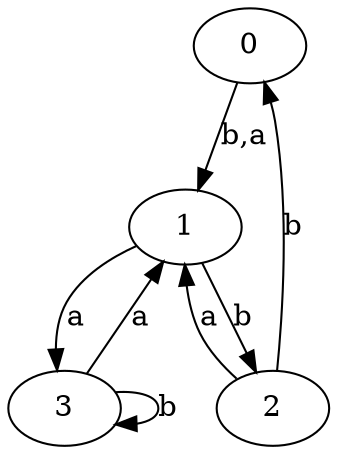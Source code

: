 digraph {
 ranksep=0.5;
 d2tdocpreamble = "\usetikzlibrary{automata}";
 d2tfigpreamble = "\tikzstyle{every state}= [ draw=blue!50,very thick,fill=blue!20]  \tikzstyle{auto}= [fill=white]";
 node [style="state"];
 edge [lblstyle="auto",topath="bend right", len=4  ]
  "0" [label="0",style = "state, initial"];
  "1" [label="1",];
  "2" [label="2",style = "state, accepting"];
  "3" [label="3",];
  "0" -> "1" [label="b,a"];
  "1" -> "2" [label="b"];
  "1" -> "3" [label="a"];
  "2" -> "0" [label="b"];
  "2" -> "1" [label="a"];
  "3" -> "1" [label="a"];
  "3" -> "3" [label="b",topath="loop above"];
}